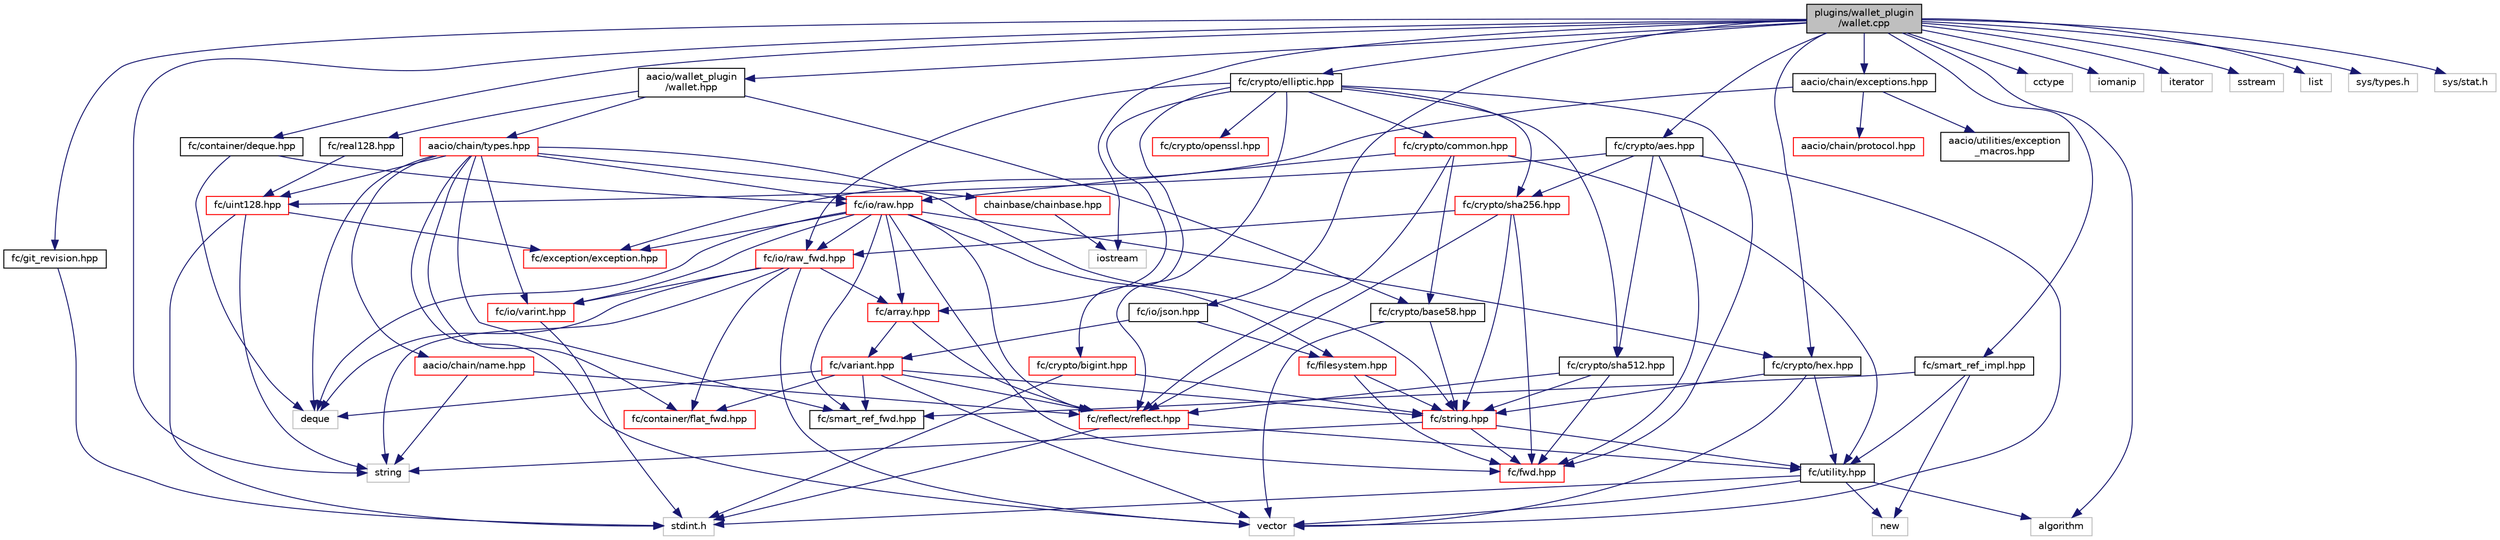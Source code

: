 digraph "plugins/wallet_plugin/wallet.cpp"
{
  edge [fontname="Helvetica",fontsize="10",labelfontname="Helvetica",labelfontsize="10"];
  node [fontname="Helvetica",fontsize="10",shape=record];
  Node0 [label="plugins/wallet_plugin\l/wallet.cpp",height=0.2,width=0.4,color="black", fillcolor="grey75", style="filled", fontcolor="black"];
  Node0 -> Node1 [color="midnightblue",fontsize="10",style="solid"];
  Node1 [label="aacio/wallet_plugin\l/wallet.hpp",height=0.2,width=0.4,color="black", fillcolor="white", style="filled",URL="$wallet_8hpp.html"];
  Node1 -> Node2 [color="midnightblue",fontsize="10",style="solid"];
  Node2 [label="aacio/chain/types.hpp",height=0.2,width=0.4,color="red", fillcolor="white", style="filled",URL="$libraries_2chain_2include_2aacio_2chain_2types_8hpp.html"];
  Node2 -> Node3 [color="midnightblue",fontsize="10",style="solid"];
  Node3 [label="aacio/chain/name.hpp",height=0.2,width=0.4,color="red", fillcolor="white", style="filled",URL="$name_8hpp_source.html"];
  Node3 -> Node4 [color="midnightblue",fontsize="10",style="solid"];
  Node4 [label="string",height=0.2,width=0.4,color="grey75", fillcolor="white", style="filled"];
  Node3 -> Node5 [color="midnightblue",fontsize="10",style="solid"];
  Node5 [label="fc/reflect/reflect.hpp",height=0.2,width=0.4,color="red", fillcolor="white", style="filled",URL="$libraries_2fc_2include_2fc_2reflect_2reflect_8hpp_source.html"];
  Node5 -> Node6 [color="midnightblue",fontsize="10",style="solid"];
  Node6 [label="fc/utility.hpp",height=0.2,width=0.4,color="black", fillcolor="white", style="filled",URL="$utility_8hpp_source.html"];
  Node6 -> Node7 [color="midnightblue",fontsize="10",style="solid"];
  Node7 [label="stdint.h",height=0.2,width=0.4,color="grey75", fillcolor="white", style="filled"];
  Node6 -> Node8 [color="midnightblue",fontsize="10",style="solid"];
  Node8 [label="algorithm",height=0.2,width=0.4,color="grey75", fillcolor="white", style="filled"];
  Node6 -> Node9 [color="midnightblue",fontsize="10",style="solid"];
  Node9 [label="new",height=0.2,width=0.4,color="grey75", fillcolor="white", style="filled"];
  Node6 -> Node10 [color="midnightblue",fontsize="10",style="solid"];
  Node10 [label="vector",height=0.2,width=0.4,color="grey75", fillcolor="white", style="filled"];
  Node5 -> Node7 [color="midnightblue",fontsize="10",style="solid"];
  Node2 -> Node33 [color="midnightblue",fontsize="10",style="solid"];
  Node33 [label="chainbase/chainbase.hpp",height=0.2,width=0.4,color="red", fillcolor="white", style="filled",URL="$chainbase_8hpp_source.html"];
  Node33 -> Node53 [color="midnightblue",fontsize="10",style="solid"];
  Node53 [label="iostream",height=0.2,width=0.4,color="grey75", fillcolor="white", style="filled"];
  Node2 -> Node27 [color="midnightblue",fontsize="10",style="solid"];
  Node27 [label="fc/container/flat_fwd.hpp",height=0.2,width=0.4,color="red", fillcolor="white", style="filled",URL="$flat__fwd_8hpp_source.html"];
  Node2 -> Node57 [color="midnightblue",fontsize="10",style="solid"];
  Node57 [label="fc/io/varint.hpp",height=0.2,width=0.4,color="red", fillcolor="white", style="filled",URL="$libraries_2fc_2include_2fc_2io_2varint_8hpp_source.html"];
  Node57 -> Node7 [color="midnightblue",fontsize="10",style="solid"];
  Node2 -> Node21 [color="midnightblue",fontsize="10",style="solid"];
  Node21 [label="fc/string.hpp",height=0.2,width=0.4,color="red", fillcolor="white", style="filled",URL="$string_8hpp_source.html"];
  Node21 -> Node6 [color="midnightblue",fontsize="10",style="solid"];
  Node21 -> Node22 [color="midnightblue",fontsize="10",style="solid"];
  Node22 [label="fc/fwd.hpp",height=0.2,width=0.4,color="red", fillcolor="white", style="filled",URL="$fwd_8hpp_source.html"];
  Node21 -> Node4 [color="midnightblue",fontsize="10",style="solid"];
  Node2 -> Node88 [color="midnightblue",fontsize="10",style="solid"];
  Node88 [label="fc/io/raw.hpp",height=0.2,width=0.4,color="red", fillcolor="white", style="filled",URL="$raw_8hpp_source.html"];
  Node88 -> Node5 [color="midnightblue",fontsize="10",style="solid"];
  Node88 -> Node57 [color="midnightblue",fontsize="10",style="solid"];
  Node88 -> Node22 [color="midnightblue",fontsize="10",style="solid"];
  Node88 -> Node67 [color="midnightblue",fontsize="10",style="solid"];
  Node67 [label="fc/smart_ref_fwd.hpp",height=0.2,width=0.4,color="black", fillcolor="white", style="filled",URL="$smart__ref__fwd_8hpp_source.html"];
  Node88 -> Node61 [color="midnightblue",fontsize="10",style="solid"];
  Node61 [label="fc/array.hpp",height=0.2,width=0.4,color="red", fillcolor="white", style="filled",URL="$array_8hpp_source.html"];
  Node61 -> Node63 [color="midnightblue",fontsize="10",style="solid"];
  Node63 [label="fc/variant.hpp",height=0.2,width=0.4,color="red", fillcolor="white", style="filled",URL="$variant_8hpp_source.html"];
  Node63 -> Node19 [color="midnightblue",fontsize="10",style="solid"];
  Node19 [label="deque",height=0.2,width=0.4,color="grey75", fillcolor="white", style="filled"];
  Node63 -> Node10 [color="midnightblue",fontsize="10",style="solid"];
  Node63 -> Node21 [color="midnightblue",fontsize="10",style="solid"];
  Node63 -> Node27 [color="midnightblue",fontsize="10",style="solid"];
  Node63 -> Node67 [color="midnightblue",fontsize="10",style="solid"];
  Node63 -> Node5 [color="midnightblue",fontsize="10",style="solid"];
  Node61 -> Node5 [color="midnightblue",fontsize="10",style="solid"];
  Node88 -> Node91 [color="midnightblue",fontsize="10",style="solid"];
  Node91 [label="fc/filesystem.hpp",height=0.2,width=0.4,color="red", fillcolor="white", style="filled",URL="$filesystem_8hpp_source.html"];
  Node91 -> Node21 [color="midnightblue",fontsize="10",style="solid"];
  Node91 -> Node22 [color="midnightblue",fontsize="10",style="solid"];
  Node88 -> Node74 [color="midnightblue",fontsize="10",style="solid"];
  Node74 [label="fc/exception/exception.hpp",height=0.2,width=0.4,color="red", fillcolor="white", style="filled",URL="$exception_8hpp.html",tooltip="Defines exception&#39;s used by fc. "];
  Node88 -> Node60 [color="midnightblue",fontsize="10",style="solid"];
  Node60 [label="fc/io/raw_fwd.hpp",height=0.2,width=0.4,color="red", fillcolor="white", style="filled",URL="$raw__fwd_8hpp_source.html"];
  Node60 -> Node27 [color="midnightblue",fontsize="10",style="solid"];
  Node60 -> Node57 [color="midnightblue",fontsize="10",style="solid"];
  Node60 -> Node61 [color="midnightblue",fontsize="10",style="solid"];
  Node60 -> Node19 [color="midnightblue",fontsize="10",style="solid"];
  Node60 -> Node10 [color="midnightblue",fontsize="10",style="solid"];
  Node60 -> Node4 [color="midnightblue",fontsize="10",style="solid"];
  Node88 -> Node19 [color="midnightblue",fontsize="10",style="solid"];
  Node88 -> Node92 [color="midnightblue",fontsize="10",style="solid"];
  Node92 [label="fc/crypto/hex.hpp",height=0.2,width=0.4,color="black", fillcolor="white", style="filled",URL="$hex_8hpp_source.html"];
  Node92 -> Node21 [color="midnightblue",fontsize="10",style="solid"];
  Node92 -> Node6 [color="midnightblue",fontsize="10",style="solid"];
  Node92 -> Node10 [color="midnightblue",fontsize="10",style="solid"];
  Node2 -> Node93 [color="midnightblue",fontsize="10",style="solid"];
  Node93 [label="fc/uint128.hpp",height=0.2,width=0.4,color="red", fillcolor="white", style="filled",URL="$uint128_8hpp_source.html"];
  Node93 -> Node7 [color="midnightblue",fontsize="10",style="solid"];
  Node93 -> Node4 [color="midnightblue",fontsize="10",style="solid"];
  Node93 -> Node74 [color="midnightblue",fontsize="10",style="solid"];
  Node2 -> Node67 [color="midnightblue",fontsize="10",style="solid"];
  Node2 -> Node10 [color="midnightblue",fontsize="10",style="solid"];
  Node2 -> Node19 [color="midnightblue",fontsize="10",style="solid"];
  Node1 -> Node121 [color="midnightblue",fontsize="10",style="solid"];
  Node121 [label="fc/real128.hpp",height=0.2,width=0.4,color="black", fillcolor="white", style="filled",URL="$real128_8hpp_source.html"];
  Node121 -> Node93 [color="midnightblue",fontsize="10",style="solid"];
  Node1 -> Node102 [color="midnightblue",fontsize="10",style="solid"];
  Node102 [label="fc/crypto/base58.hpp",height=0.2,width=0.4,color="black", fillcolor="white", style="filled",URL="$base58_8hpp_source.html"];
  Node102 -> Node21 [color="midnightblue",fontsize="10",style="solid"];
  Node102 -> Node10 [color="midnightblue",fontsize="10",style="solid"];
  Node0 -> Node8 [color="midnightblue",fontsize="10",style="solid"];
  Node0 -> Node122 [color="midnightblue",fontsize="10",style="solid"];
  Node122 [label="cctype",height=0.2,width=0.4,color="grey75", fillcolor="white", style="filled"];
  Node0 -> Node123 [color="midnightblue",fontsize="10",style="solid"];
  Node123 [label="iomanip",height=0.2,width=0.4,color="grey75", fillcolor="white", style="filled"];
  Node0 -> Node53 [color="midnightblue",fontsize="10",style="solid"];
  Node0 -> Node124 [color="midnightblue",fontsize="10",style="solid"];
  Node124 [label="iterator",height=0.2,width=0.4,color="grey75", fillcolor="white", style="filled"];
  Node0 -> Node125 [color="midnightblue",fontsize="10",style="solid"];
  Node125 [label="sstream",height=0.2,width=0.4,color="grey75", fillcolor="white", style="filled"];
  Node0 -> Node4 [color="midnightblue",fontsize="10",style="solid"];
  Node0 -> Node126 [color="midnightblue",fontsize="10",style="solid"];
  Node126 [label="list",height=0.2,width=0.4,color="grey75", fillcolor="white", style="filled"];
  Node0 -> Node127 [color="midnightblue",fontsize="10",style="solid"];
  Node127 [label="fc/container/deque.hpp",height=0.2,width=0.4,color="black", fillcolor="white", style="filled",URL="$deque_8hpp_source.html"];
  Node127 -> Node19 [color="midnightblue",fontsize="10",style="solid"];
  Node127 -> Node88 [color="midnightblue",fontsize="10",style="solid"];
  Node0 -> Node98 [color="midnightblue",fontsize="10",style="solid"];
  Node98 [label="fc/crypto/elliptic.hpp",height=0.2,width=0.4,color="black", fillcolor="white", style="filled",URL="$elliptic_8hpp_source.html"];
  Node98 -> Node99 [color="midnightblue",fontsize="10",style="solid"];
  Node99 [label="fc/crypto/bigint.hpp",height=0.2,width=0.4,color="red", fillcolor="white", style="filled",URL="$bigint_8hpp_source.html"];
  Node99 -> Node7 [color="midnightblue",fontsize="10",style="solid"];
  Node99 -> Node21 [color="midnightblue",fontsize="10",style="solid"];
  Node98 -> Node101 [color="midnightblue",fontsize="10",style="solid"];
  Node101 [label="fc/crypto/common.hpp",height=0.2,width=0.4,color="red", fillcolor="white", style="filled",URL="$libraries_2fc_2include_2fc_2crypto_2common_8hpp_source.html"];
  Node101 -> Node5 [color="midnightblue",fontsize="10",style="solid"];
  Node101 -> Node102 [color="midnightblue",fontsize="10",style="solid"];
  Node101 -> Node88 [color="midnightblue",fontsize="10",style="solid"];
  Node101 -> Node6 [color="midnightblue",fontsize="10",style="solid"];
  Node98 -> Node103 [color="midnightblue",fontsize="10",style="solid"];
  Node103 [label="fc/crypto/openssl.hpp",height=0.2,width=0.4,color="red", fillcolor="white", style="filled",URL="$openssl_8hpp.html"];
  Node98 -> Node113 [color="midnightblue",fontsize="10",style="solid"];
  Node113 [label="fc/crypto/sha256.hpp",height=0.2,width=0.4,color="red", fillcolor="white", style="filled",URL="$sha256_8hpp_source.html"];
  Node113 -> Node22 [color="midnightblue",fontsize="10",style="solid"];
  Node113 -> Node21 [color="midnightblue",fontsize="10",style="solid"];
  Node113 -> Node60 [color="midnightblue",fontsize="10",style="solid"];
  Node113 -> Node5 [color="midnightblue",fontsize="10",style="solid"];
  Node98 -> Node115 [color="midnightblue",fontsize="10",style="solid"];
  Node115 [label="fc/crypto/sha512.hpp",height=0.2,width=0.4,color="black", fillcolor="white", style="filled",URL="$sha512_8hpp_source.html"];
  Node115 -> Node22 [color="midnightblue",fontsize="10",style="solid"];
  Node115 -> Node21 [color="midnightblue",fontsize="10",style="solid"];
  Node115 -> Node5 [color="midnightblue",fontsize="10",style="solid"];
  Node98 -> Node22 [color="midnightblue",fontsize="10",style="solid"];
  Node98 -> Node61 [color="midnightblue",fontsize="10",style="solid"];
  Node98 -> Node60 [color="midnightblue",fontsize="10",style="solid"];
  Node98 -> Node5 [color="midnightblue",fontsize="10",style="solid"];
  Node0 -> Node128 [color="midnightblue",fontsize="10",style="solid"];
  Node128 [label="fc/git_revision.hpp",height=0.2,width=0.4,color="black", fillcolor="white", style="filled",URL="$fc_2include_2fc_2git__revision_8hpp_source.html"];
  Node128 -> Node7 [color="midnightblue",fontsize="10",style="solid"];
  Node0 -> Node129 [color="midnightblue",fontsize="10",style="solid"];
  Node129 [label="fc/io/json.hpp",height=0.2,width=0.4,color="black", fillcolor="white", style="filled",URL="$json_8hpp_source.html"];
  Node129 -> Node63 [color="midnightblue",fontsize="10",style="solid"];
  Node129 -> Node91 [color="midnightblue",fontsize="10",style="solid"];
  Node0 -> Node130 [color="midnightblue",fontsize="10",style="solid"];
  Node130 [label="fc/crypto/aes.hpp",height=0.2,width=0.4,color="black", fillcolor="white", style="filled",URL="$aes_8hpp_source.html"];
  Node130 -> Node115 [color="midnightblue",fontsize="10",style="solid"];
  Node130 -> Node113 [color="midnightblue",fontsize="10",style="solid"];
  Node130 -> Node93 [color="midnightblue",fontsize="10",style="solid"];
  Node130 -> Node22 [color="midnightblue",fontsize="10",style="solid"];
  Node130 -> Node10 [color="midnightblue",fontsize="10",style="solid"];
  Node0 -> Node92 [color="midnightblue",fontsize="10",style="solid"];
  Node0 -> Node131 [color="midnightblue",fontsize="10",style="solid"];
  Node131 [label="fc/smart_ref_impl.hpp",height=0.2,width=0.4,color="black", fillcolor="white", style="filled",URL="$smart__ref__impl_8hpp_source.html"];
  Node131 -> Node6 [color="midnightblue",fontsize="10",style="solid"];
  Node131 -> Node67 [color="midnightblue",fontsize="10",style="solid"];
  Node131 -> Node9 [color="midnightblue",fontsize="10",style="solid"];
  Node0 -> Node132 [color="midnightblue",fontsize="10",style="solid"];
  Node132 [label="sys/types.h",height=0.2,width=0.4,color="grey75", fillcolor="white", style="filled"];
  Node0 -> Node133 [color="midnightblue",fontsize="10",style="solid"];
  Node133 [label="sys/stat.h",height=0.2,width=0.4,color="grey75", fillcolor="white", style="filled"];
  Node0 -> Node134 [color="midnightblue",fontsize="10",style="solid"];
  Node134 [label="aacio/chain/exceptions.hpp",height=0.2,width=0.4,color="black", fillcolor="white", style="filled",URL="$exceptions_8hpp.html"];
  Node134 -> Node74 [color="midnightblue",fontsize="10",style="solid"];
  Node134 -> Node135 [color="midnightblue",fontsize="10",style="solid"];
  Node135 [label="aacio/chain/protocol.hpp",height=0.2,width=0.4,color="red", fillcolor="white", style="filled",URL="$libraries_2chain_2include_2aacio_2chain_2protocol_8hpp.html"];
  Node134 -> Node162 [color="midnightblue",fontsize="10",style="solid"];
  Node162 [label="aacio/utilities/exception\l_macros.hpp",height=0.2,width=0.4,color="black", fillcolor="white", style="filled",URL="$exception__macros_8hpp.html"];
}
